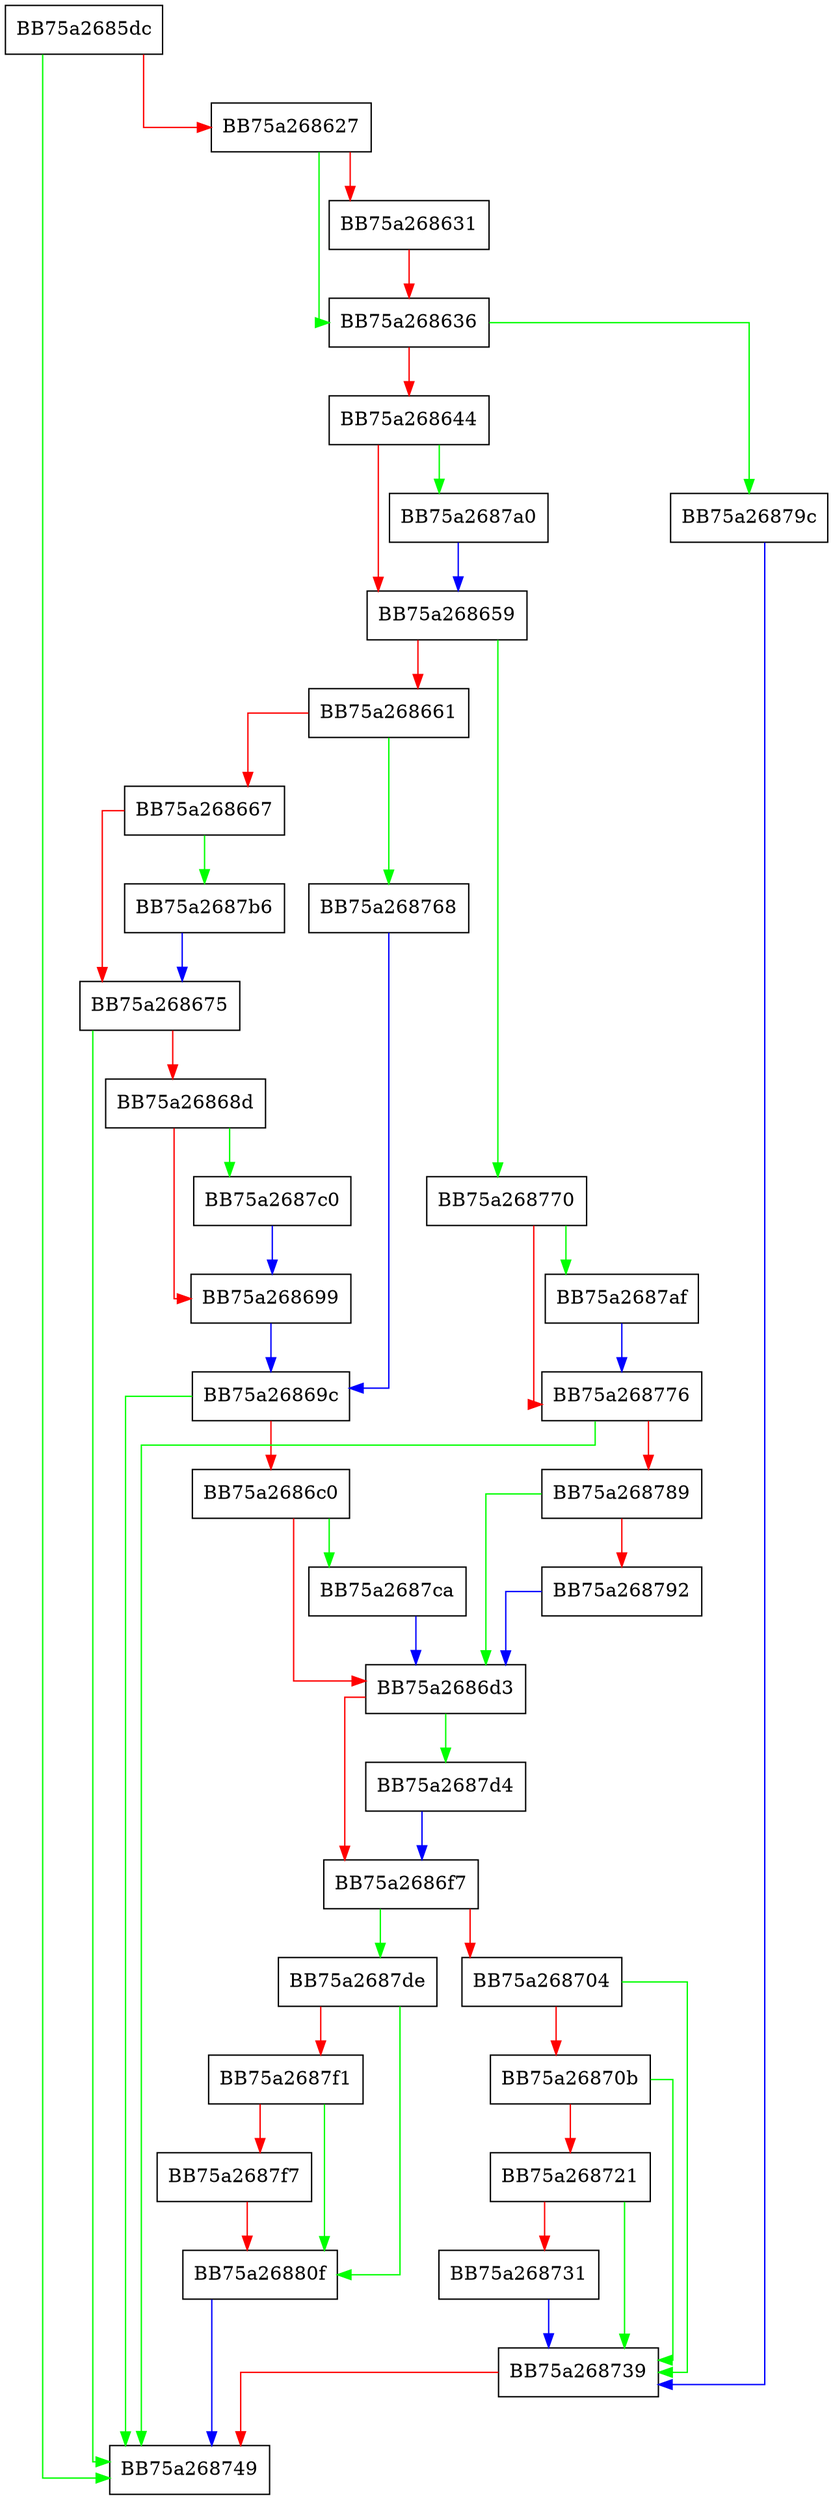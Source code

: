 digraph GetDistance {
  node [shape="box"];
  graph [splines=ortho];
  BB75a2685dc -> BB75a268749 [color="green"];
  BB75a2685dc -> BB75a268627 [color="red"];
  BB75a268627 -> BB75a268636 [color="green"];
  BB75a268627 -> BB75a268631 [color="red"];
  BB75a268631 -> BB75a268636 [color="red"];
  BB75a268636 -> BB75a26879c [color="green"];
  BB75a268636 -> BB75a268644 [color="red"];
  BB75a268644 -> BB75a2687a0 [color="green"];
  BB75a268644 -> BB75a268659 [color="red"];
  BB75a268659 -> BB75a268770 [color="green"];
  BB75a268659 -> BB75a268661 [color="red"];
  BB75a268661 -> BB75a268768 [color="green"];
  BB75a268661 -> BB75a268667 [color="red"];
  BB75a268667 -> BB75a2687b6 [color="green"];
  BB75a268667 -> BB75a268675 [color="red"];
  BB75a268675 -> BB75a268749 [color="green"];
  BB75a268675 -> BB75a26868d [color="red"];
  BB75a26868d -> BB75a2687c0 [color="green"];
  BB75a26868d -> BB75a268699 [color="red"];
  BB75a268699 -> BB75a26869c [color="blue"];
  BB75a26869c -> BB75a268749 [color="green"];
  BB75a26869c -> BB75a2686c0 [color="red"];
  BB75a2686c0 -> BB75a2687ca [color="green"];
  BB75a2686c0 -> BB75a2686d3 [color="red"];
  BB75a2686d3 -> BB75a2687d4 [color="green"];
  BB75a2686d3 -> BB75a2686f7 [color="red"];
  BB75a2686f7 -> BB75a2687de [color="green"];
  BB75a2686f7 -> BB75a268704 [color="red"];
  BB75a268704 -> BB75a268739 [color="green"];
  BB75a268704 -> BB75a26870b [color="red"];
  BB75a26870b -> BB75a268739 [color="green"];
  BB75a26870b -> BB75a268721 [color="red"];
  BB75a268721 -> BB75a268739 [color="green"];
  BB75a268721 -> BB75a268731 [color="red"];
  BB75a268731 -> BB75a268739 [color="blue"];
  BB75a268739 -> BB75a268749 [color="red"];
  BB75a268768 -> BB75a26869c [color="blue"];
  BB75a268770 -> BB75a2687af [color="green"];
  BB75a268770 -> BB75a268776 [color="red"];
  BB75a268776 -> BB75a268749 [color="green"];
  BB75a268776 -> BB75a268789 [color="red"];
  BB75a268789 -> BB75a2686d3 [color="green"];
  BB75a268789 -> BB75a268792 [color="red"];
  BB75a268792 -> BB75a2686d3 [color="blue"];
  BB75a26879c -> BB75a268739 [color="blue"];
  BB75a2687a0 -> BB75a268659 [color="blue"];
  BB75a2687af -> BB75a268776 [color="blue"];
  BB75a2687b6 -> BB75a268675 [color="blue"];
  BB75a2687c0 -> BB75a268699 [color="blue"];
  BB75a2687ca -> BB75a2686d3 [color="blue"];
  BB75a2687d4 -> BB75a2686f7 [color="blue"];
  BB75a2687de -> BB75a26880f [color="green"];
  BB75a2687de -> BB75a2687f1 [color="red"];
  BB75a2687f1 -> BB75a26880f [color="green"];
  BB75a2687f1 -> BB75a2687f7 [color="red"];
  BB75a2687f7 -> BB75a26880f [color="red"];
  BB75a26880f -> BB75a268749 [color="blue"];
}